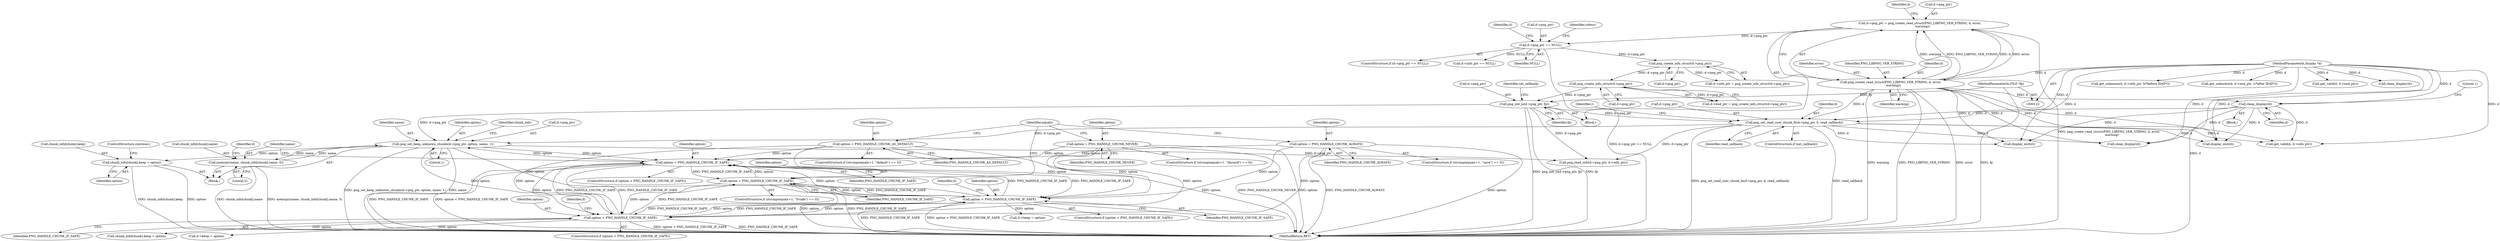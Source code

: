 digraph "0_Android_9d4853418ab2f754c2b63e091c29c5529b8b86ca_32@array" {
"1000360" [label="(Call,chunk_info[chunk].keep = option)"];
"1000353" [label="(Call,png_set_keep_unknown_chunks(d->png_ptr, option, name, 1))"];
"1000225" [label="(Call,png_set_read_user_chunk_fn(d->png_ptr, d, read_callback))"];
"1000218" [label="(Call,png_init_io(d->png_ptr, fp))"];
"1000188" [label="(Call,png_create_info_struct(d->png_ptr))"];
"1000180" [label="(Call,png_create_info_struct(d->png_ptr))"];
"1000159" [label="(Call,d->png_ptr == NULL)"];
"1000149" [label="(Call,d->png_ptr = png_create_read_struct(PNG_LIBPNG_VER_STRING, d, error,\n      warning))"];
"1000153" [label="(Call,png_create_read_struct(PNG_LIBPNG_VER_STRING, d, error,\n      warning))"];
"1000127" [label="(MethodParameterIn,display *d)"];
"1000123" [label="(MethodParameterIn,FILE *fp)"];
"1000214" [label="(Call,clean_display(d))"];
"1000340" [label="(Call,option < PNG_HANDLE_CHUNK_IF_SAFE)"];
"1000289" [label="(Call,option = PNG_HANDLE_CHUNK_IF_SAFE)"];
"1000381" [label="(Call,option < PNG_HANDLE_CHUNK_IF_SAFE)"];
"1000265" [label="(Call,option = PNG_HANDLE_CHUNK_AS_DEFAULT)"];
"1000301" [label="(Call,option = PNG_HANDLE_CHUNK_ALWAYS)"];
"1000277" [label="(Call,option = PNG_HANDLE_CHUNK_NEVER)"];
"1000404" [label="(Call,option < PNG_HANDLE_CHUNK_IF_SAFE)"];
"1000345" [label="(Call,memcpy(name, chunk_info[chunk].name, 5))"];
"1000385" [label="(Call,d->keep = option)"];
"1000257" [label="(ControlStructure,if (strcmp(equals+1, \"default\") == 0))"];
"1000381" [label="(Call,option < PNG_HANDLE_CHUNK_IF_SAFE)"];
"1000301" [label="(Call,option = PNG_HANDLE_CHUNK_ALWAYS)"];
"1000380" [label="(ControlStructure,if (option < PNG_HANDLE_CHUNK_IF_SAFE))"];
"1000277" [label="(Call,option = PNG_HANDLE_CHUNK_NEVER)"];
"1000219" [label="(Call,d->png_ptr)"];
"1000156" [label="(Identifier,error)"];
"1000290" [label="(Identifier,option)"];
"1000609" [label="(Call,get_unknown(d, d->info_ptr, 0/*before IDAT*/))"];
"1000346" [label="(Identifier,name)"];
"1000404" [label="(Call,option < PNG_HANDLE_CHUNK_IF_SAFE)"];
"1000178" [label="(Identifier,d)"];
"1000217" [label="(Literal,1)"];
"1000410" [label="(Identifier,d)"];
"1000265" [label="(Call,option = PNG_HANDLE_CHUNK_AS_DEFAULT)"];
"1000154" [label="(Identifier,PNG_LIBPNG_VER_STRING)"];
"1000176" [label="(Call,d->info_ptr = png_create_info_struct(d->png_ptr))"];
"1000639" [label="(Call,get_unknown(d, d->end_ptr, 1/*after IDAT*/))"];
"1000234" [label="(Identifier,i)"];
"1000352" [label="(Literal,5)"];
"1000123" [label="(MethodParameterIn,FILE *fp)"];
"1000367" [label="(ControlStructure,continue;)"];
"1000291" [label="(Identifier,PNG_HANDLE_CHUNK_IF_SAFE)"];
"1000215" [label="(Identifier,d)"];
"1000189" [label="(Call,d->png_ptr)"];
"1000453" [label="(Call,png_read_info(d->png_ptr, d->info_ptr))"];
"1000340" [label="(Call,option < PNG_HANDLE_CHUNK_IF_SAFE)"];
"1000161" [label="(Identifier,d)"];
"1000406" [label="(Identifier,PNG_HANDLE_CHUNK_IF_SAFE)"];
"1000160" [label="(Call,d->png_ptr)"];
"1000341" [label="(Identifier,option)"];
"1000489" [label="(Call,clean_display(d))"];
"1000451" [label="(Call,display_exit(d))"];
"1000428" [label="(Call,chunk_info[chunk].keep = option)"];
"1000149" [label="(Call,d->png_ptr = png_create_read_struct(PNG_LIBPNG_VER_STRING, d, error,\n      warning))"];
"1000383" [label="(Identifier,PNG_HANDLE_CHUNK_IF_SAFE)"];
"1000226" [label="(Call,d->png_ptr)"];
"1000343" [label="(Block,)"];
"1000361" [label="(Call,chunk_info[chunk].keep)"];
"1000405" [label="(Identifier,option)"];
"1000318" [label="(Call,display_exit(d))"];
"1000279" [label="(Identifier,PNG_HANDLE_CHUNK_NEVER)"];
"1000387" [label="(Identifier,d)"];
"1000224" [label="(Identifier,set_callback)"];
"1000345" [label="(Call,memcpy(name, chunk_info[chunk].name, 5))"];
"1000281" [label="(ControlStructure,if (strcmp(equals+1, \"if-safe\") == 0))"];
"1000366" [label="(Identifier,option)"];
"1000360" [label="(Call,chunk_info[chunk].keep = option)"];
"1000222" [label="(Identifier,fp)"];
"1000600" [label="(Call,get_valid(d, d->info_ptr))"];
"1000157" [label="(Identifier,warning)"];
"1000155" [label="(Identifier,d)"];
"1000303" [label="(Identifier,PNG_HANDLE_CHUNK_ALWAYS)"];
"1000204" [label="(Block,)"];
"1000359" [label="(Literal,1)"];
"1000354" [label="(Call,d->png_ptr)"];
"1000289" [label="(Call,option = PNG_HANDLE_CHUNK_IF_SAFE)"];
"1000230" [label="(Identifier,read_callback)"];
"1000153" [label="(Call,png_create_read_struct(PNG_LIBPNG_VER_STRING, d, error,\n      warning))"];
"1000127" [label="(MethodParameterIn,display *d)"];
"1000269" [label="(ControlStructure,if (strcmp(equals+1, \"discard\") == 0))"];
"1000347" [label="(Call,chunk_info[chunk].name)"];
"1000358" [label="(Identifier,name)"];
"1000408" [label="(Call,d->keep = option)"];
"1000150" [label="(Call,d->png_ptr)"];
"1000158" [label="(ControlStructure,if (d->png_ptr == NULL))"];
"1000403" [label="(ControlStructure,if (option < PNG_HANDLE_CHUNK_IF_SAFE))"];
"1000342" [label="(Identifier,PNG_HANDLE_CHUNK_IF_SAFE)"];
"1000278" [label="(Identifier,option)"];
"1000166" [label="(Identifier,stderr)"];
"1000188" [label="(Call,png_create_info_struct(d->png_ptr))"];
"1000382" [label="(Identifier,option)"];
"1000355" [label="(Identifier,d)"];
"1000267" [label="(Identifier,PNG_HANDLE_CHUNK_AS_DEFAULT)"];
"1000223" [label="(ControlStructure,if (set_callback))"];
"1000194" [label="(Call,d->info_ptr == NULL)"];
"1000180" [label="(Call,png_create_info_struct(d->png_ptr))"];
"1000225" [label="(Call,png_set_read_user_chunk_fn(d->png_ptr, d, read_callback))"];
"1000184" [label="(Call,d->end_ptr = png_create_info_struct(d->png_ptr))"];
"1000353" [label="(Call,png_set_keep_unknown_chunks(d->png_ptr, option, name, 1))"];
"1000214" [label="(Call,clean_display(d))"];
"1000129" [label="(Block,)"];
"1000229" [label="(Identifier,d)"];
"1000266" [label="(Identifier,option)"];
"1000159" [label="(Call,d->png_ptr == NULL)"];
"1000293" [label="(ControlStructure,if (strcmp(equals+1, \"save\") == 0))"];
"1000630" [label="(Call,get_valid(d, d->end_ptr))"];
"1000163" [label="(Identifier,NULL)"];
"1000322" [label="(Identifier,equals)"];
"1000645" [label="(Call,clean_display(d))"];
"1000357" [label="(Identifier,option)"];
"1000651" [label="(MethodReturn,RET)"];
"1000218" [label="(Call,png_init_io(d->png_ptr, fp))"];
"1000339" [label="(ControlStructure,if (option < PNG_HANDLE_CHUNK_IF_SAFE))"];
"1000363" [label="(Identifier,chunk_info)"];
"1000302" [label="(Identifier,option)"];
"1000181" [label="(Call,d->png_ptr)"];
"1000360" -> "1000343"  [label="AST: "];
"1000360" -> "1000366"  [label="CFG: "];
"1000361" -> "1000360"  [label="AST: "];
"1000366" -> "1000360"  [label="AST: "];
"1000367" -> "1000360"  [label="CFG: "];
"1000360" -> "1000651"  [label="DDG: chunk_info[chunk].keep"];
"1000360" -> "1000651"  [label="DDG: option"];
"1000353" -> "1000360"  [label="DDG: option"];
"1000353" -> "1000343"  [label="AST: "];
"1000353" -> "1000359"  [label="CFG: "];
"1000354" -> "1000353"  [label="AST: "];
"1000357" -> "1000353"  [label="AST: "];
"1000358" -> "1000353"  [label="AST: "];
"1000359" -> "1000353"  [label="AST: "];
"1000363" -> "1000353"  [label="CFG: "];
"1000353" -> "1000651"  [label="DDG: png_set_keep_unknown_chunks(d->png_ptr, option, name, 1)"];
"1000353" -> "1000651"  [label="DDG: name"];
"1000353" -> "1000340"  [label="DDG: option"];
"1000353" -> "1000345"  [label="DDG: name"];
"1000225" -> "1000353"  [label="DDG: d->png_ptr"];
"1000218" -> "1000353"  [label="DDG: d->png_ptr"];
"1000340" -> "1000353"  [label="DDG: option"];
"1000345" -> "1000353"  [label="DDG: name"];
"1000353" -> "1000381"  [label="DDG: option"];
"1000353" -> "1000404"  [label="DDG: option"];
"1000353" -> "1000453"  [label="DDG: d->png_ptr"];
"1000225" -> "1000223"  [label="AST: "];
"1000225" -> "1000230"  [label="CFG: "];
"1000226" -> "1000225"  [label="AST: "];
"1000229" -> "1000225"  [label="AST: "];
"1000230" -> "1000225"  [label="AST: "];
"1000234" -> "1000225"  [label="CFG: "];
"1000225" -> "1000651"  [label="DDG: png_set_read_user_chunk_fn(d->png_ptr, d, read_callback)"];
"1000225" -> "1000651"  [label="DDG: read_callback"];
"1000218" -> "1000225"  [label="DDG: d->png_ptr"];
"1000153" -> "1000225"  [label="DDG: d"];
"1000214" -> "1000225"  [label="DDG: d"];
"1000127" -> "1000225"  [label="DDG: d"];
"1000225" -> "1000318"  [label="DDG: d"];
"1000225" -> "1000451"  [label="DDG: d"];
"1000225" -> "1000453"  [label="DDG: d->png_ptr"];
"1000225" -> "1000489"  [label="DDG: d"];
"1000225" -> "1000600"  [label="DDG: d"];
"1000218" -> "1000129"  [label="AST: "];
"1000218" -> "1000222"  [label="CFG: "];
"1000219" -> "1000218"  [label="AST: "];
"1000222" -> "1000218"  [label="AST: "];
"1000224" -> "1000218"  [label="CFG: "];
"1000218" -> "1000651"  [label="DDG: png_init_io(d->png_ptr, fp)"];
"1000218" -> "1000651"  [label="DDG: fp"];
"1000188" -> "1000218"  [label="DDG: d->png_ptr"];
"1000123" -> "1000218"  [label="DDG: fp"];
"1000218" -> "1000453"  [label="DDG: d->png_ptr"];
"1000188" -> "1000184"  [label="AST: "];
"1000188" -> "1000189"  [label="CFG: "];
"1000189" -> "1000188"  [label="AST: "];
"1000184" -> "1000188"  [label="CFG: "];
"1000188" -> "1000184"  [label="DDG: d->png_ptr"];
"1000180" -> "1000188"  [label="DDG: d->png_ptr"];
"1000180" -> "1000176"  [label="AST: "];
"1000180" -> "1000181"  [label="CFG: "];
"1000181" -> "1000180"  [label="AST: "];
"1000176" -> "1000180"  [label="CFG: "];
"1000180" -> "1000176"  [label="DDG: d->png_ptr"];
"1000159" -> "1000180"  [label="DDG: d->png_ptr"];
"1000159" -> "1000158"  [label="AST: "];
"1000159" -> "1000163"  [label="CFG: "];
"1000160" -> "1000159"  [label="AST: "];
"1000163" -> "1000159"  [label="AST: "];
"1000166" -> "1000159"  [label="CFG: "];
"1000178" -> "1000159"  [label="CFG: "];
"1000159" -> "1000651"  [label="DDG: d->png_ptr == NULL"];
"1000149" -> "1000159"  [label="DDG: d->png_ptr"];
"1000159" -> "1000194"  [label="DDG: NULL"];
"1000149" -> "1000129"  [label="AST: "];
"1000149" -> "1000153"  [label="CFG: "];
"1000150" -> "1000149"  [label="AST: "];
"1000153" -> "1000149"  [label="AST: "];
"1000161" -> "1000149"  [label="CFG: "];
"1000149" -> "1000651"  [label="DDG: png_create_read_struct(PNG_LIBPNG_VER_STRING, d, error,\n      warning)"];
"1000153" -> "1000149"  [label="DDG: PNG_LIBPNG_VER_STRING"];
"1000153" -> "1000149"  [label="DDG: d"];
"1000153" -> "1000149"  [label="DDG: error"];
"1000153" -> "1000149"  [label="DDG: warning"];
"1000153" -> "1000157"  [label="CFG: "];
"1000154" -> "1000153"  [label="AST: "];
"1000155" -> "1000153"  [label="AST: "];
"1000156" -> "1000153"  [label="AST: "];
"1000157" -> "1000153"  [label="AST: "];
"1000153" -> "1000651"  [label="DDG: warning"];
"1000153" -> "1000651"  [label="DDG: PNG_LIBPNG_VER_STRING"];
"1000153" -> "1000651"  [label="DDG: error"];
"1000127" -> "1000153"  [label="DDG: d"];
"1000153" -> "1000214"  [label="DDG: d"];
"1000153" -> "1000318"  [label="DDG: d"];
"1000153" -> "1000451"  [label="DDG: d"];
"1000153" -> "1000489"  [label="DDG: d"];
"1000153" -> "1000600"  [label="DDG: d"];
"1000127" -> "1000122"  [label="AST: "];
"1000127" -> "1000651"  [label="DDG: d"];
"1000127" -> "1000214"  [label="DDG: d"];
"1000127" -> "1000318"  [label="DDG: d"];
"1000127" -> "1000451"  [label="DDG: d"];
"1000127" -> "1000489"  [label="DDG: d"];
"1000127" -> "1000600"  [label="DDG: d"];
"1000127" -> "1000609"  [label="DDG: d"];
"1000127" -> "1000630"  [label="DDG: d"];
"1000127" -> "1000639"  [label="DDG: d"];
"1000127" -> "1000645"  [label="DDG: d"];
"1000123" -> "1000122"  [label="AST: "];
"1000123" -> "1000651"  [label="DDG: fp"];
"1000214" -> "1000204"  [label="AST: "];
"1000214" -> "1000215"  [label="CFG: "];
"1000215" -> "1000214"  [label="AST: "];
"1000217" -> "1000214"  [label="CFG: "];
"1000214" -> "1000318"  [label="DDG: d"];
"1000214" -> "1000451"  [label="DDG: d"];
"1000214" -> "1000489"  [label="DDG: d"];
"1000214" -> "1000600"  [label="DDG: d"];
"1000340" -> "1000339"  [label="AST: "];
"1000340" -> "1000342"  [label="CFG: "];
"1000341" -> "1000340"  [label="AST: "];
"1000342" -> "1000340"  [label="AST: "];
"1000346" -> "1000340"  [label="CFG: "];
"1000340" -> "1000651"  [label="DDG: PNG_HANDLE_CHUNK_IF_SAFE"];
"1000340" -> "1000651"  [label="DDG: option < PNG_HANDLE_CHUNK_IF_SAFE"];
"1000340" -> "1000289"  [label="DDG: PNG_HANDLE_CHUNK_IF_SAFE"];
"1000289" -> "1000340"  [label="DDG: option"];
"1000265" -> "1000340"  [label="DDG: option"];
"1000301" -> "1000340"  [label="DDG: option"];
"1000277" -> "1000340"  [label="DDG: option"];
"1000381" -> "1000340"  [label="DDG: option"];
"1000381" -> "1000340"  [label="DDG: PNG_HANDLE_CHUNK_IF_SAFE"];
"1000404" -> "1000340"  [label="DDG: option"];
"1000404" -> "1000340"  [label="DDG: PNG_HANDLE_CHUNK_IF_SAFE"];
"1000340" -> "1000381"  [label="DDG: PNG_HANDLE_CHUNK_IF_SAFE"];
"1000340" -> "1000404"  [label="DDG: PNG_HANDLE_CHUNK_IF_SAFE"];
"1000289" -> "1000281"  [label="AST: "];
"1000289" -> "1000291"  [label="CFG: "];
"1000290" -> "1000289"  [label="AST: "];
"1000291" -> "1000289"  [label="AST: "];
"1000322" -> "1000289"  [label="CFG: "];
"1000289" -> "1000651"  [label="DDG: PNG_HANDLE_CHUNK_IF_SAFE"];
"1000289" -> "1000651"  [label="DDG: option"];
"1000381" -> "1000289"  [label="DDG: PNG_HANDLE_CHUNK_IF_SAFE"];
"1000404" -> "1000289"  [label="DDG: PNG_HANDLE_CHUNK_IF_SAFE"];
"1000289" -> "1000381"  [label="DDG: option"];
"1000289" -> "1000404"  [label="DDG: option"];
"1000381" -> "1000380"  [label="AST: "];
"1000381" -> "1000383"  [label="CFG: "];
"1000382" -> "1000381"  [label="AST: "];
"1000383" -> "1000381"  [label="AST: "];
"1000387" -> "1000381"  [label="CFG: "];
"1000381" -> "1000651"  [label="DDG: PNG_HANDLE_CHUNK_IF_SAFE"];
"1000381" -> "1000651"  [label="DDG: option < PNG_HANDLE_CHUNK_IF_SAFE"];
"1000265" -> "1000381"  [label="DDG: option"];
"1000301" -> "1000381"  [label="DDG: option"];
"1000277" -> "1000381"  [label="DDG: option"];
"1000404" -> "1000381"  [label="DDG: option"];
"1000404" -> "1000381"  [label="DDG: PNG_HANDLE_CHUNK_IF_SAFE"];
"1000381" -> "1000385"  [label="DDG: option"];
"1000381" -> "1000404"  [label="DDG: option"];
"1000381" -> "1000404"  [label="DDG: PNG_HANDLE_CHUNK_IF_SAFE"];
"1000265" -> "1000257"  [label="AST: "];
"1000265" -> "1000267"  [label="CFG: "];
"1000266" -> "1000265"  [label="AST: "];
"1000267" -> "1000265"  [label="AST: "];
"1000322" -> "1000265"  [label="CFG: "];
"1000265" -> "1000651"  [label="DDG: option"];
"1000265" -> "1000404"  [label="DDG: option"];
"1000301" -> "1000293"  [label="AST: "];
"1000301" -> "1000303"  [label="CFG: "];
"1000302" -> "1000301"  [label="AST: "];
"1000303" -> "1000301"  [label="AST: "];
"1000322" -> "1000301"  [label="CFG: "];
"1000301" -> "1000651"  [label="DDG: PNG_HANDLE_CHUNK_ALWAYS"];
"1000301" -> "1000651"  [label="DDG: option"];
"1000301" -> "1000404"  [label="DDG: option"];
"1000277" -> "1000269"  [label="AST: "];
"1000277" -> "1000279"  [label="CFG: "];
"1000278" -> "1000277"  [label="AST: "];
"1000279" -> "1000277"  [label="AST: "];
"1000322" -> "1000277"  [label="CFG: "];
"1000277" -> "1000651"  [label="DDG: option"];
"1000277" -> "1000651"  [label="DDG: PNG_HANDLE_CHUNK_NEVER"];
"1000277" -> "1000404"  [label="DDG: option"];
"1000404" -> "1000403"  [label="AST: "];
"1000404" -> "1000406"  [label="CFG: "];
"1000405" -> "1000404"  [label="AST: "];
"1000406" -> "1000404"  [label="AST: "];
"1000410" -> "1000404"  [label="CFG: "];
"1000404" -> "1000651"  [label="DDG: option < PNG_HANDLE_CHUNK_IF_SAFE"];
"1000404" -> "1000651"  [label="DDG: PNG_HANDLE_CHUNK_IF_SAFE"];
"1000404" -> "1000408"  [label="DDG: option"];
"1000404" -> "1000428"  [label="DDG: option"];
"1000345" -> "1000343"  [label="AST: "];
"1000345" -> "1000352"  [label="CFG: "];
"1000346" -> "1000345"  [label="AST: "];
"1000347" -> "1000345"  [label="AST: "];
"1000352" -> "1000345"  [label="AST: "];
"1000355" -> "1000345"  [label="CFG: "];
"1000345" -> "1000651"  [label="DDG: chunk_info[chunk].name"];
"1000345" -> "1000651"  [label="DDG: memcpy(name, chunk_info[chunk].name, 5)"];
}
